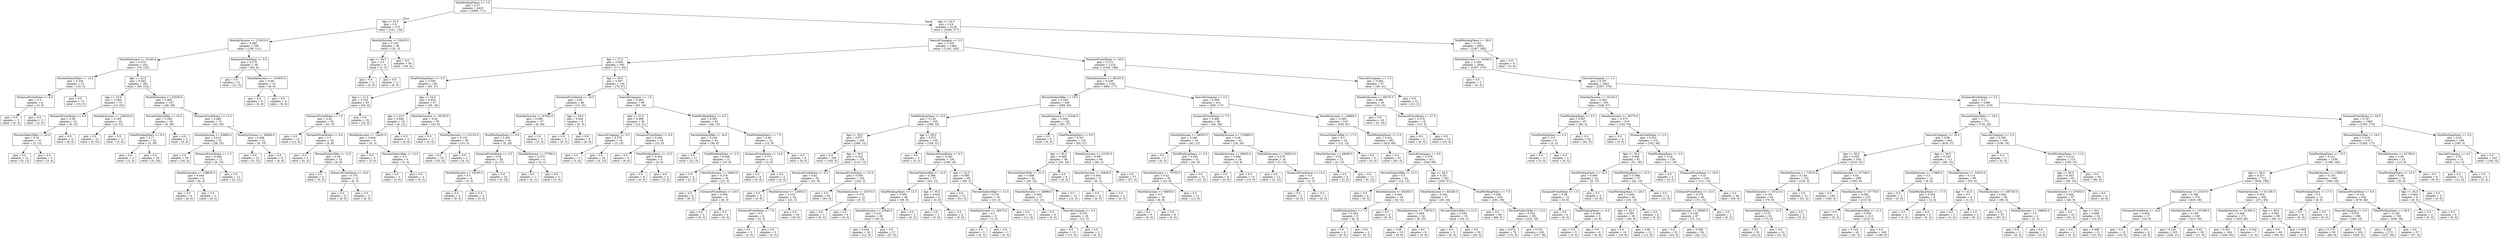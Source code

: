 digraph Tree {
node [shape=box] ;
0 [label="TotalWorkingYears <= 1.5\ngini = 0.27\nsamples = 4410\nvalue = [3699, 711]"] ;
1 [label="Age <= 33.5\ngini = 0.5\nsamples = 275\nvalue = [141, 134]"] ;
0 -> 1 [labeldistance=2.5, labelangle=45, headlabel="True"] ;
2 [label="MonthlyIncome <= 112610.0\ngini = 0.495\nsamples = 239\nvalue = [108, 131]"] ;
1 -> 2 ;
3 [label="MonthlyIncome <= 23140.0\ngini = 0.473\nsamples = 203\nvalue = [78, 125]"] ;
2 -> 3 ;
4 [label="PercentSalaryHike <= 12.5\ngini = 0.245\nsamples = 21\nvalue = [18, 3]"] ;
3 -> 4 ;
5 [label="DistanceFromHome <= 6.5\ngini = 0.5\nsamples = 6\nvalue = [3, 3]"] ;
4 -> 5 ;
6 [label="gini = 0.0\nsamples = 3\nvalue = [0, 3]"] ;
5 -> 6 ;
7 [label="gini = 0.0\nsamples = 3\nvalue = [3, 0]"] ;
5 -> 7 ;
8 [label="gini = 0.0\nsamples = 15\nvalue = [15, 0]"] ;
4 -> 8 ;
9 [label="Age <= 23.5\ngini = 0.442\nsamples = 182\nvalue = [60, 122]"] ;
3 -> 9 ;
10 [label="Age <= 18.5\ngini = 0.269\nsamples = 75\nvalue = [12, 63]"] ;
9 -> 10 ;
11 [label="DistanceFromHome <= 4.0\ngini = 0.49\nsamples = 21\nvalue = [9, 12]"] ;
10 -> 11 ;
12 [label="PercentSalaryHike <= 20.0\ngini = 0.32\nsamples = 15\nvalue = [3, 12]"] ;
11 -> 12 ;
13 [label="gini = 0.0\nsamples = 12\nvalue = [0, 12]"] ;
12 -> 13 ;
14 [label="gini = 0.0\nsamples = 3\nvalue = [3, 0]"] ;
12 -> 14 ;
15 [label="gini = 0.0\nsamples = 6\nvalue = [6, 0]"] ;
11 -> 15 ;
16 [label="MonthlyIncome <= 106255.0\ngini = 0.105\nsamples = 54\nvalue = [3, 51]"] ;
10 -> 16 ;
17 [label="gini = 0.0\nsamples = 51\nvalue = [0, 51]"] ;
16 -> 17 ;
18 [label="gini = 0.0\nsamples = 3\nvalue = [3, 0]"] ;
16 -> 18 ;
19 [label="MonthlyIncome <= 32530.0\ngini = 0.495\nsamples = 107\nvalue = [48, 59]"] ;
9 -> 19 ;
20 [label="PercentSalaryHike <= 23.5\ngini = 0.284\nsamples = 35\nvalue = [6, 29]"] ;
19 -> 20 ;
21 [label="TotalWorkingYears <= 0.5\ngini = 0.17\nsamples = 32\nvalue = [3, 29]"] ;
20 -> 21 ;
22 [label="gini = 0.0\nsamples = 3\nvalue = [3, 0]"] ;
21 -> 22 ;
23 [label="gini = 0.0\nsamples = 29\nvalue = [0, 29]"] ;
21 -> 23 ;
24 [label="gini = 0.0\nsamples = 3\nvalue = [3, 0]"] ;
20 -> 24 ;
25 [label="DistanceFromHome <= 11.5\ngini = 0.486\nsamples = 72\nvalue = [42, 30]"] ;
19 -> 25 ;
26 [label="MonthlyIncome <= 63965.0\ngini = 0.415\nsamples = 51\nvalue = [36, 15]"] ;
25 -> 26 ;
27 [label="gini = 0.0\nsamples = 30\nvalue = [30, 0]"] ;
26 -> 27 ;
28 [label="DistanceFromHome <= 1.5\ngini = 0.408\nsamples = 21\nvalue = [6, 15]"] ;
26 -> 28 ;
29 [label="MonthlyIncome <= 108025.0\ngini = 0.444\nsamples = 9\nvalue = [6, 3]"] ;
28 -> 29 ;
30 [label="gini = 0.0\nsamples = 6\nvalue = [6, 0]"] ;
29 -> 30 ;
31 [label="gini = 0.0\nsamples = 3\nvalue = [0, 3]"] ;
29 -> 31 ;
32 [label="gini = 0.0\nsamples = 12\nvalue = [0, 12]"] ;
28 -> 32 ;
33 [label="MonthlyIncome <= 64960.0\ngini = 0.408\nsamples = 21\nvalue = [6, 15]"] ;
25 -> 33 ;
34 [label="gini = 0.0\nsamples = 15\nvalue = [0, 15]"] ;
33 -> 34 ;
35 [label="gini = 0.0\nsamples = 6\nvalue = [6, 0]"] ;
33 -> 35 ;
36 [label="DistanceFromHome <= 5.0\ngini = 0.278\nsamples = 36\nvalue = [30, 6]"] ;
2 -> 36 ;
37 [label="gini = 0.0\nsamples = 21\nvalue = [21, 0]"] ;
36 -> 37 ;
38 [label="MonthlyIncome <= 161855.0\ngini = 0.48\nsamples = 15\nvalue = [9, 6]"] ;
36 -> 38 ;
39 [label="gini = 0.0\nsamples = 6\nvalue = [0, 6]"] ;
38 -> 39 ;
40 [label="gini = 0.0\nsamples = 9\nvalue = [9, 0]"] ;
38 -> 40 ;
41 [label="MonthlyIncome <= 25425.0\ngini = 0.153\nsamples = 36\nvalue = [33, 3]"] ;
1 -> 41 ;
42 [label="Age <= 34.5\ngini = 0.5\nsamples = 6\nvalue = [3, 3]"] ;
41 -> 42 ;
43 [label="gini = 0.0\nsamples = 3\nvalue = [3, 0]"] ;
42 -> 43 ;
44 [label="gini = 0.0\nsamples = 3\nvalue = [0, 3]"] ;
42 -> 44 ;
45 [label="gini = 0.0\nsamples = 30\nvalue = [30, 0]"] ;
41 -> 45 ;
46 [label="Age <= 33.5\ngini = 0.24\nsamples = 4135\nvalue = [3558, 577]"] ;
0 -> 46 [labeldistance=2.5, labelangle=-45, headlabel="False"] ;
47 [label="YearsAtCompany <= 2.5\ngini = 0.316\nsamples = 1483\nvalue = [1191, 292]"] ;
46 -> 47 ;
48 [label="Age <= 27.5\ngini = 0.458\nsamples = 265\nvalue = [171, 94]"] ;
47 -> 48 ;
49 [label="TotalWorkingYears <= 3.5\ngini = 0.349\nsamples = 120\nvalue = [93, 27]"] ;
48 -> 49 ;
50 [label="Age <= 21.5\ngini = 0.245\nsamples = 63\nvalue = [54, 9]"] ;
49 -> 50 ;
51 [label="DistanceFromHome <= 7.0\ngini = 0.42\nsamples = 30\nvalue = [21, 9]"] ;
50 -> 51 ;
52 [label="gini = 0.0\nsamples = 12\nvalue = [12, 0]"] ;
51 -> 52 ;
53 [label="DistanceFromHome <= 9.0\ngini = 0.5\nsamples = 18\nvalue = [9, 9]"] ;
51 -> 53 ;
54 [label="gini = 0.0\nsamples = 3\nvalue = [0, 3]"] ;
53 -> 54 ;
55 [label="PercentSalaryHike <= 12.5\ngini = 0.48\nsamples = 15\nvalue = [9, 6]"] ;
53 -> 55 ;
56 [label="gini = 0.0\nsamples = 3\nvalue = [0, 3]"] ;
55 -> 56 ;
57 [label="DistanceFromHome <= 19.0\ngini = 0.375\nsamples = 12\nvalue = [9, 3]"] ;
55 -> 57 ;
58 [label="gini = 0.0\nsamples = 9\nvalue = [9, 0]"] ;
57 -> 58 ;
59 [label="gini = 0.0\nsamples = 3\nvalue = [0, 3]"] ;
57 -> 59 ;
60 [label="gini = 0.0\nsamples = 33\nvalue = [33, 0]"] ;
50 -> 60 ;
61 [label="Age <= 24.5\ngini = 0.432\nsamples = 57\nvalue = [39, 18]"] ;
49 -> 61 ;
62 [label="Age <= 23.5\ngini = 0.444\nsamples = 18\nvalue = [6, 12]"] ;
61 -> 62 ;
63 [label="MonthlyIncome <= 24435.0\ngini = 0.444\nsamples = 9\nvalue = [6, 3]"] ;
62 -> 63 ;
64 [label="gini = 0.0\nsamples = 3\nvalue = [3, 0]"] ;
63 -> 64 ;
65 [label="PercentSalaryHike <= 12.0\ngini = 0.5\nsamples = 6\nvalue = [3, 3]"] ;
63 -> 65 ;
66 [label="gini = 0.0\nsamples = 3\nvalue = [3, 0]"] ;
65 -> 66 ;
67 [label="gini = 0.0\nsamples = 3\nvalue = [0, 3]"] ;
65 -> 67 ;
68 [label="gini = 0.0\nsamples = 9\nvalue = [0, 9]"] ;
62 -> 68 ;
69 [label="MonthlyIncome <= 26765.0\ngini = 0.26\nsamples = 39\nvalue = [33, 6]"] ;
61 -> 69 ;
70 [label="gini = 0.0\nsamples = 3\nvalue = [0, 3]"] ;
69 -> 70 ;
71 [label="MonthlyIncome <= 110125.0\ngini = 0.153\nsamples = 36\nvalue = [33, 3]"] ;
69 -> 71 ;
72 [label="gini = 0.0\nsamples = 33\nvalue = [33, 0]"] ;
71 -> 72 ;
73 [label="gini = 0.0\nsamples = 3\nvalue = [0, 3]"] ;
71 -> 73 ;
74 [label="Age <= 29.5\ngini = 0.497\nsamples = 145\nvalue = [78, 67]"] ;
48 -> 74 ;
75 [label="DistanceFromHome <= 19.5\ngini = 0.44\nsamples = 46\nvalue = [15, 31]"] ;
74 -> 75 ;
76 [label="MonthlyIncome <= 97020.0\ngini = 0.368\nsamples = 37\nvalue = [9, 28]"] ;
75 -> 76 ;
77 [label="TotalWorkingYears <= 9.0\ngini = 0.291\nsamples = 34\nvalue = [6, 28]"] ;
76 -> 77 ;
78 [label="DistanceFromHome <= 2.5\ngini = 0.18\nsamples = 30\nvalue = [3, 27]"] ;
77 -> 78 ;
79 [label="MonthlyIncome <= 19165.0\ngini = 0.5\nsamples = 6\nvalue = [3, 3]"] ;
78 -> 79 ;
80 [label="gini = 0.0\nsamples = 3\nvalue = [0, 3]"] ;
79 -> 80 ;
81 [label="gini = 0.0\nsamples = 3\nvalue = [3, 0]"] ;
79 -> 81 ;
82 [label="gini = 0.0\nsamples = 24\nvalue = [0, 24]"] ;
78 -> 82 ;
83 [label="MonthlyIncome <= 27780.0\ngini = 0.375\nsamples = 4\nvalue = [3, 1]"] ;
77 -> 83 ;
84 [label="gini = 0.0\nsamples = 1\nvalue = [0, 1]"] ;
83 -> 84 ;
85 [label="gini = 0.0\nsamples = 3\nvalue = [3, 0]"] ;
83 -> 85 ;
86 [label="gini = 0.0\nsamples = 3\nvalue = [3, 0]"] ;
76 -> 86 ;
87 [label="Age <= 28.5\ngini = 0.444\nsamples = 9\nvalue = [6, 3]"] ;
75 -> 87 ;
88 [label="gini = 0.0\nsamples = 3\nvalue = [0, 3]"] ;
87 -> 88 ;
89 [label="gini = 0.0\nsamples = 6\nvalue = [6, 0]"] ;
87 -> 89 ;
90 [label="YearsAtCompany <= 1.5\ngini = 0.463\nsamples = 99\nvalue = [63, 36]"] ;
74 -> 90 ;
91 [label="Age <= 31.5\ngini = 0.486\nsamples = 36\nvalue = [15, 21]"] ;
90 -> 91 ;
92 [label="YearsAtCompany <= 0.5\ngini = 0.278\nsamples = 18\nvalue = [3, 15]"] ;
91 -> 92 ;
93 [label="gini = 0.0\nsamples = 3\nvalue = [3, 0]"] ;
92 -> 93 ;
94 [label="gini = 0.0\nsamples = 15\nvalue = [0, 15]"] ;
92 -> 94 ;
95 [label="DistanceFromHome <= 9.5\ngini = 0.444\nsamples = 18\nvalue = [12, 6]"] ;
91 -> 95 ;
96 [label="gini = 0.0\nsamples = 9\nvalue = [9, 0]"] ;
95 -> 96 ;
97 [label="TotalWorkingYears <= 12.5\ngini = 0.444\nsamples = 9\nvalue = [3, 6]"] ;
95 -> 97 ;
98 [label="gini = 0.0\nsamples = 6\nvalue = [0, 6]"] ;
97 -> 98 ;
99 [label="gini = 0.0\nsamples = 3\nvalue = [3, 0]"] ;
97 -> 99 ;
100 [label="TotalWorkingYears <= 4.5\ngini = 0.363\nsamples = 63\nvalue = [48, 15]"] ;
90 -> 100 ;
101 [label="PercentSalaryHike <= 16.5\ngini = 0.245\nsamples = 42\nvalue = [36, 6]"] ;
100 -> 101 ;
102 [label="gini = 0.0\nsamples = 21\nvalue = [21, 0]"] ;
101 -> 102 ;
103 [label="TotalWorkingYears <= 2.5\ngini = 0.408\nsamples = 21\nvalue = [15, 6]"] ;
101 -> 103 ;
104 [label="gini = 0.0\nsamples = 3\nvalue = [0, 3]"] ;
103 -> 104 ;
105 [label="MonthlyIncome <= 34665.0\ngini = 0.278\nsamples = 18\nvalue = [15, 3]"] ;
103 -> 105 ;
106 [label="gini = 0.0\nsamples = 9\nvalue = [9, 0]"] ;
105 -> 106 ;
107 [label="DistanceFromHome <= 20.0\ngini = 0.444\nsamples = 9\nvalue = [6, 3]"] ;
105 -> 107 ;
108 [label="gini = 0.0\nsamples = 3\nvalue = [0, 3]"] ;
107 -> 108 ;
109 [label="gini = 0.0\nsamples = 6\nvalue = [6, 0]"] ;
107 -> 109 ;
110 [label="TotalWorkingYears <= 7.5\ngini = 0.49\nsamples = 21\nvalue = [12, 9]"] ;
100 -> 110 ;
111 [label="DistanceFromHome <= 14.0\ngini = 0.375\nsamples = 12\nvalue = [3, 9]"] ;
110 -> 111 ;
112 [label="gini = 0.0\nsamples = 9\nvalue = [0, 9]"] ;
111 -> 112 ;
113 [label="gini = 0.0\nsamples = 3\nvalue = [3, 0]"] ;
111 -> 113 ;
114 [label="gini = 0.0\nsamples = 9\nvalue = [9, 0]"] ;
110 -> 114 ;
115 [label="DistanceFromHome <= 26.5\ngini = 0.272\nsamples = 1218\nvalue = [1020, 198]"] ;
47 -> 115 ;
116 [label="MonthlyIncome <= 48155.0\ngini = 0.258\nsamples = 1161\nvalue = [984, 177]"] ;
115 -> 116 ;
117 [label="PercentSalaryHike <= 18.5\ngini = 0.195\nsamples = 549\nvalue = [489, 60]"] ;
116 -> 117 ;
118 [label="TotalWorkingYears <= 9.5\ngini = 0.142\nsamples = 429\nvalue = [396, 33]"] ;
117 -> 118 ;
119 [label="Age <= 29.5\ngini = 0.077\nsamples = 300\nvalue = [288, 12]"] ;
118 -> 119 ;
120 [label="gini = 0.0\nsamples = 165\nvalue = [165, 0]"] ;
119 -> 120 ;
121 [label="Age <= 30.5\ngini = 0.162\nsamples = 135\nvalue = [123, 12]"] ;
119 -> 121 ;
122 [label="DistanceFromHome <= 3.5\ngini = 0.42\nsamples = 30\nvalue = [21, 9]"] ;
121 -> 122 ;
123 [label="gini = 0.0\nsamples = 6\nvalue = [0, 6]"] ;
122 -> 123 ;
124 [label="MonthlyIncome <= 22935.0\ngini = 0.219\nsamples = 24\nvalue = [21, 3]"] ;
122 -> 124 ;
125 [label="DistanceFromHome <= 7.0\ngini = 0.5\nsamples = 6\nvalue = [3, 3]"] ;
124 -> 125 ;
126 [label="gini = 0.0\nsamples = 3\nvalue = [3, 0]"] ;
125 -> 126 ;
127 [label="gini = 0.0\nsamples = 3\nvalue = [0, 3]"] ;
125 -> 127 ;
128 [label="gini = 0.0\nsamples = 18\nvalue = [18, 0]"] ;
124 -> 128 ;
129 [label="DistanceFromHome <= 22.0\ngini = 0.056\nsamples = 105\nvalue = [102, 3]"] ;
121 -> 129 ;
130 [label="gini = 0.0\nsamples = 93\nvalue = [93, 0]"] ;
129 -> 130 ;
131 [label="MonthlyIncome <= 31675.0\ngini = 0.375\nsamples = 12\nvalue = [9, 3]"] ;
129 -> 131 ;
132 [label="gini = 0.0\nsamples = 3\nvalue = [0, 3]"] ;
131 -> 132 ;
133 [label="gini = 0.0\nsamples = 9\nvalue = [9, 0]"] ;
131 -> 133 ;
134 [label="Age <= 28.5\ngini = 0.273\nsamples = 129\nvalue = [108, 21]"] ;
118 -> 134 ;
135 [label="gini = 0.0\nsamples = 3\nvalue = [0, 3]"] ;
134 -> 135 ;
136 [label="DistanceFromHome <= 6.5\ngini = 0.245\nsamples = 126\nvalue = [108, 18]"] ;
134 -> 136 ;
137 [label="PercentSalaryHike <= 14.5\ngini = 0.388\nsamples = 57\nvalue = [42, 15]"] ;
136 -> 137 ;
138 [label="TotalWorkingYears <= 13.5\ngini = 0.305\nsamples = 48\nvalue = [39, 9]"] ;
137 -> 138 ;
139 [label="MonthlyIncome <= 25840.0\ngini = 0.231\nsamples = 45\nvalue = [39, 6]"] ;
138 -> 139 ;
140 [label="gini = 0.444\nsamples = 18\nvalue = [12, 6]"] ;
139 -> 140 ;
141 [label="gini = 0.0\nsamples = 27\nvalue = [27, 0]"] ;
139 -> 141 ;
142 [label="gini = 0.0\nsamples = 3\nvalue = [0, 3]"] ;
138 -> 142 ;
143 [label="Age <= 30.5\ngini = 0.444\nsamples = 9\nvalue = [3, 6]"] ;
137 -> 143 ;
144 [label="gini = 0.0\nsamples = 3\nvalue = [3, 0]"] ;
143 -> 144 ;
145 [label="gini = 0.0\nsamples = 6\nvalue = [0, 6]"] ;
143 -> 145 ;
146 [label="Age <= 32.5\ngini = 0.083\nsamples = 69\nvalue = [66, 3]"] ;
136 -> 146 ;
147 [label="gini = 0.0\nsamples = 51\nvalue = [51, 0]"] ;
146 -> 147 ;
148 [label="PercentSalaryHike <= 11.5\ngini = 0.278\nsamples = 18\nvalue = [15, 3]"] ;
146 -> 148 ;
149 [label="MonthlyIncome <= 26575.0\ngini = 0.5\nsamples = 6\nvalue = [3, 3]"] ;
148 -> 149 ;
150 [label="gini = 0.0\nsamples = 3\nvalue = [0, 3]"] ;
149 -> 150 ;
151 [label="gini = 0.0\nsamples = 3\nvalue = [3, 0]"] ;
149 -> 151 ;
152 [label="gini = 0.0\nsamples = 12\nvalue = [12, 0]"] ;
148 -> 152 ;
153 [label="MonthlyIncome <= 20340.0\ngini = 0.349\nsamples = 120\nvalue = [93, 27]"] ;
117 -> 153 ;
154 [label="gini = 0.0\nsamples = 6\nvalue = [0, 6]"] ;
153 -> 154 ;
155 [label="TotalWorkingYears <= 6.5\ngini = 0.301\nsamples = 114\nvalue = [93, 21]"] ;
153 -> 155 ;
156 [label="Age <= 30.0\ngini = 0.469\nsamples = 48\nvalue = [30, 18]"] ;
155 -> 156 ;
157 [label="PercentSalaryHike <= 21.5\ngini = 0.408\nsamples = 42\nvalue = [30, 12]"] ;
156 -> 157 ;
158 [label="MonthlyIncome <= 26990.0\ngini = 0.494\nsamples = 27\nvalue = [15, 12]"] ;
157 -> 158 ;
159 [label="gini = 0.0\nsamples = 9\nvalue = [0, 9]"] ;
158 -> 159 ;
160 [label="YearsAtCompany <= 5.5\ngini = 0.278\nsamples = 18\nvalue = [15, 3]"] ;
158 -> 160 ;
161 [label="gini = 0.0\nsamples = 15\nvalue = [15, 0]"] ;
160 -> 161 ;
162 [label="gini = 0.0\nsamples = 3\nvalue = [0, 3]"] ;
160 -> 162 ;
163 [label="gini = 0.0\nsamples = 15\nvalue = [15, 0]"] ;
157 -> 163 ;
164 [label="gini = 0.0\nsamples = 6\nvalue = [0, 6]"] ;
156 -> 164 ;
165 [label="MonthlyIncome <= 21535.0\ngini = 0.087\nsamples = 66\nvalue = [63, 3]"] ;
155 -> 165 ;
166 [label="MonthlyIncome <= 20930.0\ngini = 0.444\nsamples = 9\nvalue = [6, 3]"] ;
165 -> 166 ;
167 [label="gini = 0.0\nsamples = 6\nvalue = [6, 0]"] ;
166 -> 167 ;
168 [label="gini = 0.0\nsamples = 3\nvalue = [0, 3]"] ;
166 -> 168 ;
169 [label="gini = 0.0\nsamples = 57\nvalue = [57, 0]"] ;
165 -> 169 ;
170 [label="YearsAtCompany <= 3.5\ngini = 0.309\nsamples = 612\nvalue = [495, 117]"] ;
116 -> 170 ;
171 [label="DistanceFromHome <= 7.5\ngini = 0.469\nsamples = 96\nvalue = [60, 36]"] ;
170 -> 171 ;
172 [label="MonthlyIncome <= 48355.0\ngini = 0.346\nsamples = 54\nvalue = [42, 12]"] ;
171 -> 172 ;
173 [label="gini = 0.0\nsamples = 3\nvalue = [0, 3]"] ;
172 -> 173 ;
174 [label="TotalWorkingYears <= 5.5\ngini = 0.291\nsamples = 51\nvalue = [42, 9]"] ;
172 -> 174 ;
175 [label="MonthlyIncome <= 73705.0\ngini = 0.42\nsamples = 30\nvalue = [21, 9]"] ;
174 -> 175 ;
176 [label="MonthlyIncome <= 56850.0\ngini = 0.5\nsamples = 18\nvalue = [9, 9]"] ;
175 -> 176 ;
177 [label="gini = 0.0\nsamples = 9\nvalue = [9, 0]"] ;
176 -> 177 ;
178 [label="gini = 0.0\nsamples = 9\nvalue = [0, 9]"] ;
176 -> 178 ;
179 [label="gini = 0.0\nsamples = 12\nvalue = [12, 0]"] ;
175 -> 179 ;
180 [label="gini = 0.0\nsamples = 21\nvalue = [21, 0]"] ;
174 -> 180 ;
181 [label="MonthlyIncome <= 115880.0\ngini = 0.49\nsamples = 42\nvalue = [18, 24]"] ;
171 -> 181 ;
182 [label="MonthlyIncome <= 86825.0\ngini = 0.469\nsamples = 24\nvalue = [15, 9]"] ;
181 -> 182 ;
183 [label="gini = 0.0\nsamples = 9\nvalue = [0, 9]"] ;
182 -> 183 ;
184 [label="gini = 0.0\nsamples = 15\nvalue = [15, 0]"] ;
182 -> 184 ;
185 [label="MonthlyIncome <= 192815.0\ngini = 0.278\nsamples = 18\nvalue = [3, 15]"] ;
181 -> 185 ;
186 [label="gini = 0.0\nsamples = 12\nvalue = [0, 12]"] ;
185 -> 186 ;
187 [label="DistanceFromHome <= 13.0\ngini = 0.5\nsamples = 6\nvalue = [3, 3]"] ;
185 -> 187 ;
188 [label="gini = 0.0\nsamples = 3\nvalue = [3, 0]"] ;
187 -> 188 ;
189 [label="gini = 0.0\nsamples = 3\nvalue = [0, 3]"] ;
187 -> 189 ;
190 [label="MonthlyIncome <= 49880.0\ngini = 0.265\nsamples = 516\nvalue = [435, 81]"] ;
170 -> 190 ;
191 [label="PercentSalaryHike <= 17.0\ngini = 0.5\nsamples = 24\nvalue = [12, 12]"] ;
190 -> 191 ;
192 [label="MonthlyIncome <= 49065.0\ngini = 0.32\nsamples = 15\nvalue = [3, 12]"] ;
191 -> 192 ;
193 [label="gini = 0.0\nsamples = 3\nvalue = [3, 0]"] ;
192 -> 193 ;
194 [label="gini = 0.0\nsamples = 12\nvalue = [0, 12]"] ;
192 -> 194 ;
195 [label="gini = 0.0\nsamples = 9\nvalue = [9, 0]"] ;
191 -> 195 ;
196 [label="TotalWorkingYears <= 5.5\ngini = 0.241\nsamples = 492\nvalue = [423, 69]"] ;
190 -> 196 ;
197 [label="gini = 0.0\nsamples = 81\nvalue = [81, 0]"] ;
196 -> 197 ;
198 [label="YearsAtCompany <= 4.5\ngini = 0.279\nsamples = 411\nvalue = [342, 69]"] ;
196 -> 198 ;
199 [label="PercentSalaryHike <= 12.5\ngini = 0.5\nsamples = 24\nvalue = [12, 12]"] ;
198 -> 199 ;
200 [label="gini = 0.0\nsamples = 6\nvalue = [6, 0]"] ;
199 -> 200 ;
201 [label="MonthlyIncome <= 93300.0\ngini = 0.444\nsamples = 18\nvalue = [6, 12]"] ;
199 -> 201 ;
202 [label="TotalWorkingYears <= 7.5\ngini = 0.444\nsamples = 9\nvalue = [6, 3]"] ;
201 -> 202 ;
203 [label="gini = 0.0\nsamples = 6\nvalue = [6, 0]"] ;
202 -> 203 ;
204 [label="gini = 0.0\nsamples = 3\nvalue = [0, 3]"] ;
202 -> 204 ;
205 [label="gini = 0.0\nsamples = 9\nvalue = [0, 9]"] ;
201 -> 205 ;
206 [label="Age <= 26.5\ngini = 0.251\nsamples = 387\nvalue = [330, 57]"] ;
198 -> 206 ;
207 [label="MonthlyIncome <= 83240.0\ngini = 0.432\nsamples = 57\nvalue = [39, 18]"] ;
206 -> 207 ;
208 [label="MonthlyIncome <= 74970.0\ngini = 0.469\nsamples = 24\nvalue = [9, 15]"] ;
207 -> 208 ;
209 [label="gini = 0.48\nsamples = 15\nvalue = [9, 6]"] ;
208 -> 209 ;
210 [label="gini = 0.0\nsamples = 9\nvalue = [0, 9]"] ;
208 -> 210 ;
211 [label="PercentSalaryHike <= 12.5\ngini = 0.165\nsamples = 33\nvalue = [30, 3]"] ;
207 -> 211 ;
212 [label="gini = 0.0\nsamples = 3\nvalue = [0, 3]"] ;
211 -> 212 ;
213 [label="gini = 0.0\nsamples = 30\nvalue = [30, 0]"] ;
211 -> 213 ;
214 [label="TotalWorkingYears <= 7.5\ngini = 0.208\nsamples = 330\nvalue = [291, 39]"] ;
206 -> 214 ;
215 [label="gini = 0.0\nsamples = 69\nvalue = [69, 0]"] ;
214 -> 215 ;
216 [label="PercentSalaryHike <= 12.5\ngini = 0.254\nsamples = 261\nvalue = [222, 39]"] ;
214 -> 216 ;
217 [label="gini = 0.074\nsamples = 78\nvalue = [75, 3]"] ;
216 -> 217 ;
218 [label="gini = 0.316\nsamples = 183\nvalue = [147, 36]"] ;
216 -> 218 ;
219 [label="YearsAtCompany <= 7.5\ngini = 0.465\nsamples = 57\nvalue = [36, 21]"] ;
115 -> 219 ;
220 [label="MonthlyIncome <= 46375.0\ngini = 0.486\nsamples = 36\nvalue = [15, 21]"] ;
219 -> 220 ;
221 [label="gini = 0.0\nsamples = 18\nvalue = [0, 18]"] ;
220 -> 221 ;
222 [label="DistanceFromHome <= 27.5\ngini = 0.278\nsamples = 18\nvalue = [15, 3]"] ;
220 -> 222 ;
223 [label="gini = 0.0\nsamples = 3\nvalue = [0, 3]"] ;
222 -> 223 ;
224 [label="gini = 0.0\nsamples = 15\nvalue = [15, 0]"] ;
222 -> 224 ;
225 [label="gini = 0.0\nsamples = 21\nvalue = [21, 0]"] ;
219 -> 225 ;
226 [label="TotalWorkingYears <= 39.0\ngini = 0.192\nsamples = 2652\nvalue = [2367, 285]"] ;
46 -> 226 ;
227 [label="MonthlyIncome <= 10300.0\ngini = 0.189\nsamples = 2646\nvalue = [2367, 279]"] ;
226 -> 227 ;
228 [label="gini = 0.0\nsamples = 3\nvalue = [0, 3]"] ;
227 -> 228 ;
229 [label="YearsAtCompany <= 1.5\ngini = 0.187\nsamples = 2643\nvalue = [2367, 276]"] ;
227 -> 229 ;
230 [label="MonthlyIncome <= 34145.0\ngini = 0.305\nsamples = 303\nvalue = [246, 57]"] ;
229 -> 230 ;
231 [label="TotalWorkingYears <= 3.5\ngini = 0.067\nsamples = 87\nvalue = [84, 3]"] ;
230 -> 231 ;
232 [label="TotalWorkingYears <= 2.5\ngini = 0.5\nsamples = 6\nvalue = [3, 3]"] ;
231 -> 232 ;
233 [label="gini = 0.0\nsamples = 3\nvalue = [3, 0]"] ;
232 -> 233 ;
234 [label="gini = 0.0\nsamples = 3\nvalue = [0, 3]"] ;
232 -> 234 ;
235 [label="gini = 0.0\nsamples = 81\nvalue = [81, 0]"] ;
231 -> 235 ;
236 [label="MonthlyIncome <= 36770.0\ngini = 0.375\nsamples = 216\nvalue = [162, 54]"] ;
230 -> 236 ;
237 [label="gini = 0.0\nsamples = 6\nvalue = [0, 6]"] ;
236 -> 237 ;
238 [label="DistanceFromHome <= 2.5\ngini = 0.353\nsamples = 210\nvalue = [162, 48]"] ;
236 -> 238 ;
239 [label="Age <= 39.5\ngini = 0.466\nsamples = 81\nvalue = [51, 30]"] ;
238 -> 239 ;
240 [label="TotalWorkingYears <= 10.5\ngini = 0.469\nsamples = 24\nvalue = [9, 15]"] ;
239 -> 240 ;
241 [label="DistanceFromHome <= 1.5\ngini = 0.48\nsamples = 15\nvalue = [9, 6]"] ;
240 -> 241 ;
242 [label="gini = 0.0\nsamples = 6\nvalue = [6, 0]"] ;
241 -> 242 ;
243 [label="TotalWorkingYears <= 6.0\ngini = 0.444\nsamples = 9\nvalue = [3, 6]"] ;
241 -> 243 ;
244 [label="gini = 0.0\nsamples = 3\nvalue = [3, 0]"] ;
243 -> 244 ;
245 [label="gini = 0.0\nsamples = 6\nvalue = [0, 6]"] ;
243 -> 245 ;
246 [label="gini = 0.0\nsamples = 9\nvalue = [0, 9]"] ;
240 -> 246 ;
247 [label="TotalWorkingYears <= 23.5\ngini = 0.388\nsamples = 57\nvalue = [42, 15]"] ;
239 -> 247 ;
248 [label="TotalWorkingYears <= 20.5\ngini = 0.444\nsamples = 45\nvalue = [30, 15]"] ;
247 -> 248 ;
249 [label="Age <= 42.5\ngini = 0.355\nsamples = 39\nvalue = [30, 9]"] ;
248 -> 249 ;
250 [label="gini = 0.0\nsamples = 18\nvalue = [18, 0]"] ;
249 -> 250 ;
251 [label="gini = 0.49\nsamples = 21\nvalue = [12, 9]"] ;
249 -> 251 ;
252 [label="gini = 0.0\nsamples = 6\nvalue = [0, 6]"] ;
248 -> 252 ;
253 [label="gini = 0.0\nsamples = 12\nvalue = [12, 0]"] ;
247 -> 253 ;
254 [label="TotalWorkingYears <= 3.0\ngini = 0.24\nsamples = 129\nvalue = [111, 18]"] ;
238 -> 254 ;
255 [label="gini = 0.0\nsamples = 3\nvalue = [0, 3]"] ;
254 -> 255 ;
256 [label="DistanceFromHome <= 16.0\ngini = 0.21\nsamples = 126\nvalue = [111, 15]"] ;
254 -> 256 ;
257 [label="DistanceFromHome <= 14.5\ngini = 0.278\nsamples = 90\nvalue = [75, 15]"] ;
256 -> 257 ;
258 [label="MonthlyIncome <= 55665.0\ngini = 0.238\nsamples = 87\nvalue = [75, 12]"] ;
257 -> 258 ;
259 [label="gini = 0.0\nsamples = 33\nvalue = [33, 0]"] ;
258 -> 259 ;
260 [label="gini = 0.346\nsamples = 54\nvalue = [42, 12]"] ;
258 -> 260 ;
261 [label="gini = 0.0\nsamples = 3\nvalue = [0, 3]"] ;
257 -> 261 ;
262 [label="gini = 0.0\nsamples = 36\nvalue = [36, 0]"] ;
256 -> 262 ;
263 [label="DistanceFromHome <= 3.5\ngini = 0.17\nsamples = 2340\nvalue = [2121, 219]"] ;
229 -> 263 ;
264 [label="PercentSalaryHike <= 18.5\ngini = 0.11\nsamples = 771\nvalue = [726, 45]"] ;
263 -> 264 ;
265 [label="YearsAtCompany <= 16.5\ngini = 0.08\nsamples = 645\nvalue = [618, 27]"] ;
264 -> 265 ;
266 [label="Age <= 36.5\ngini = 0.055\nsamples = 534\nvalue = [519, 15]"] ;
265 -> 266 ;
267 [label="MonthlyIncome <= 73570.0\ngini = 0.124\nsamples = 135\nvalue = [126, 9]"] ;
266 -> 267 ;
268 [label="MonthlyIncome <= 67210.0\ngini = 0.191\nsamples = 84\nvalue = [75, 9]"] ;
267 -> 268 ;
269 [label="PercentSalaryHike <= 12.5\ngini = 0.137\nsamples = 81\nvalue = [75, 6]"] ;
268 -> 269 ;
270 [label="gini = 0.32\nsamples = 30\nvalue = [24, 6]"] ;
269 -> 270 ;
271 [label="gini = 0.0\nsamples = 51\nvalue = [51, 0]"] ;
269 -> 271 ;
272 [label="gini = 0.0\nsamples = 3\nvalue = [0, 3]"] ;
268 -> 272 ;
273 [label="gini = 0.0\nsamples = 51\nvalue = [51, 0]"] ;
267 -> 273 ;
274 [label="MonthlyIncome <= 47700.0\ngini = 0.03\nsamples = 399\nvalue = [393, 6]"] ;
266 -> 274 ;
275 [label="gini = 0.0\nsamples = 183\nvalue = [183, 0]"] ;
274 -> 275 ;
276 [label="MonthlyIncome <= 47770.0\ngini = 0.054\nsamples = 216\nvalue = [210, 6]"] ;
274 -> 276 ;
277 [label="gini = 0.0\nsamples = 3\nvalue = [0, 3]"] ;
276 -> 277 ;
278 [label="PercentSalaryHike <= 11.5\ngini = 0.028\nsamples = 213\nvalue = [210, 3]"] ;
276 -> 278 ;
279 [label="gini = 0.124\nsamples = 45\nvalue = [42, 3]"] ;
278 -> 279 ;
280 [label="gini = 0.0\nsamples = 168\nvalue = [168, 0]"] ;
278 -> 280 ;
281 [label="Age <= 39.5\ngini = 0.193\nsamples = 111\nvalue = [99, 12]"] ;
265 -> 281 ;
282 [label="MonthlyIncome <= 37985.0\ngini = 0.5\nsamples = 12\nvalue = [6, 6]"] ;
281 -> 282 ;
283 [label="gini = 0.0\nsamples = 3\nvalue = [3, 0]"] ;
282 -> 283 ;
284 [label="TotalWorkingYears <= 17.5\ngini = 0.444\nsamples = 9\nvalue = [3, 6]"] ;
282 -> 284 ;
285 [label="gini = 0.0\nsamples = 3\nvalue = [3, 0]"] ;
284 -> 285 ;
286 [label="gini = 0.0\nsamples = 6\nvalue = [0, 6]"] ;
284 -> 286 ;
287 [label="MonthlyIncome <= 22910.0\ngini = 0.114\nsamples = 99\nvalue = [93, 6]"] ;
281 -> 287 ;
288 [label="Age <= 41.0\ngini = 0.5\nsamples = 6\nvalue = [3, 3]"] ;
287 -> 288 ;
289 [label="gini = 0.0\nsamples = 3\nvalue = [3, 0]"] ;
288 -> 289 ;
290 [label="gini = 0.0\nsamples = 3\nvalue = [0, 3]"] ;
288 -> 290 ;
291 [label="MonthlyIncome <= 195720.0\ngini = 0.062\nsamples = 93\nvalue = [90, 3]"] ;
287 -> 291 ;
292 [label="gini = 0.0\nsamples = 87\nvalue = [87, 0]"] ;
291 -> 292 ;
293 [label="MonthlyIncome <= 196835.0\ngini = 0.5\nsamples = 6\nvalue = [3, 3]"] ;
291 -> 293 ;
294 [label="gini = 0.0\nsamples = 3\nvalue = [0, 3]"] ;
293 -> 294 ;
295 [label="gini = 0.0\nsamples = 3\nvalue = [3, 0]"] ;
293 -> 295 ;
296 [label="YearsAtCompany <= 2.5\ngini = 0.245\nsamples = 126\nvalue = [108, 18]"] ;
264 -> 296 ;
297 [label="gini = 0.0\nsamples = 3\nvalue = [0, 3]"] ;
296 -> 297 ;
298 [label="TotalWorkingYears <= 11.5\ngini = 0.214\nsamples = 123\nvalue = [108, 15]"] ;
296 -> 298 ;
299 [label="Age <= 50.5\ngini = 0.363\nsamples = 63\nvalue = [48, 15]"] ;
298 -> 299 ;
300 [label="MonthlyIncome <= 47930.0\ngini = 0.266\nsamples = 57\nvalue = [48, 9]"] ;
299 -> 300 ;
301 [label="gini = 0.0\nsamples = 33\nvalue = [33, 0]"] ;
300 -> 301 ;
302 [label="Age <= 34.5\ngini = 0.469\nsamples = 24\nvalue = [15, 9]"] ;
300 -> 302 ;
303 [label="gini = 0.0\nsamples = 3\nvalue = [0, 3]"] ;
302 -> 303 ;
304 [label="gini = 0.408\nsamples = 21\nvalue = [15, 6]"] ;
302 -> 304 ;
305 [label="gini = 0.0\nsamples = 6\nvalue = [0, 6]"] ;
299 -> 305 ;
306 [label="gini = 0.0\nsamples = 60\nvalue = [60, 0]"] ;
298 -> 306 ;
307 [label="DistanceFromHome <= 24.5\ngini = 0.197\nsamples = 1569\nvalue = [1395, 174]"] ;
263 -> 307 ;
308 [label="PercentSalaryHike <= 24.5\ngini = 0.218\nsamples = 1371\nvalue = [1200, 171]"] ;
307 -> 308 ;
309 [label="TotalWorkingYears <= 13.5\ngini = 0.211\nsamples = 1350\nvalue = [1188, 162]"] ;
308 -> 309 ;
310 [label="Age <= 38.5\ngini = 0.257\nsamples = 712\nvalue = [604, 108]"] ;
309 -> 310 ;
311 [label="MonthlyIncome <= 21010.0\ngini = 0.188\nsamples = 372\nvalue = [333, 39]"] ;
310 -> 311 ;
312 [label="DistanceFromHome <= 14.0\ngini = 0.444\nsamples = 27\nvalue = [18, 9]"] ;
311 -> 312 ;
313 [label="gini = 0.0\nsamples = 18\nvalue = [18, 0]"] ;
312 -> 313 ;
314 [label="gini = 0.0\nsamples = 9\nvalue = [0, 9]"] ;
312 -> 314 ;
315 [label="MonthlyIncome <= 137390.0\ngini = 0.159\nsamples = 345\nvalue = [315, 30]"] ;
311 -> 315 ;
316 [label="gini = 0.124\nsamples = 315\nvalue = [294, 21]"] ;
315 -> 316 ;
317 [label="gini = 0.42\nsamples = 30\nvalue = [21, 9]"] ;
315 -> 317 ;
318 [label="MonthlyIncome <= 91195.0\ngini = 0.324\nsamples = 340\nvalue = [271, 69]"] ;
310 -> 318 ;
319 [label="MonthlyIncome <= 81300.0\ngini = 0.368\nsamples = 271\nvalue = [205, 66]"] ;
318 -> 319 ;
320 [label="gini = 0.351\nsamples = 264\nvalue = [204, 60]"] ;
319 -> 320 ;
321 [label="gini = 0.245\nsamples = 7\nvalue = [1, 6]"] ;
319 -> 321 ;
322 [label="Age <= 49.5\ngini = 0.083\nsamples = 69\nvalue = [66, 3]"] ;
318 -> 322 ;
323 [label="gini = 0.0\nsamples = 60\nvalue = [60, 0]"] ;
322 -> 323 ;
324 [label="gini = 0.444\nsamples = 9\nvalue = [6, 3]"] ;
322 -> 324 ;
325 [label="MonthlyIncome <= 15850.0\ngini = 0.155\nsamples = 638\nvalue = [584, 54]"] ;
309 -> 325 ;
326 [label="TotalWorkingYears <= 17.5\ngini = 0.5\nsamples = 12\nvalue = [6, 6]"] ;
325 -> 326 ;
327 [label="gini = 0.0\nsamples = 6\nvalue = [6, 0]"] ;
326 -> 327 ;
328 [label="gini = 0.0\nsamples = 6\nvalue = [0, 6]"] ;
326 -> 328 ;
329 [label="DistanceFromHome <= 9.5\ngini = 0.142\nsamples = 626\nvalue = [578, 48]"] ;
325 -> 329 ;
330 [label="YearsAtCompany <= 5.5\ngini = 0.078\nsamples = 296\nvalue = [284, 12]"] ;
329 -> 330 ;
331 [label="gini = 0.175\nsamples = 93\nvalue = [84, 9]"] ;
330 -> 331 ;
332 [label="gini = 0.029\nsamples = 203\nvalue = [200, 3]"] ;
330 -> 332 ;
333 [label="TotalWorkingYears <= 28.5\ngini = 0.194\nsamples = 330\nvalue = [294, 36]"] ;
329 -> 333 ;
334 [label="gini = 0.229\nsamples = 273\nvalue = [237, 36]"] ;
333 -> 334 ;
335 [label="gini = 0.0\nsamples = 57\nvalue = [57, 0]"] ;
333 -> 335 ;
336 [label="MonthlyIncome <= 61760.0\ngini = 0.49\nsamples = 21\nvalue = [12, 9]"] ;
308 -> 336 ;
337 [label="TotalWorkingYears <= 12.0\ngini = 0.48\nsamples = 15\nvalue = [6, 9]"] ;
336 -> 337 ;
338 [label="Age <= 34.5\ngini = 0.444\nsamples = 9\nvalue = [6, 3]"] ;
337 -> 338 ;
339 [label="gini = 0.0\nsamples = 3\nvalue = [0, 3]"] ;
338 -> 339 ;
340 [label="gini = 0.0\nsamples = 6\nvalue = [6, 0]"] ;
338 -> 340 ;
341 [label="gini = 0.0\nsamples = 6\nvalue = [0, 6]"] ;
337 -> 341 ;
342 [label="gini = 0.0\nsamples = 6\nvalue = [6, 0]"] ;
336 -> 342 ;
343 [label="TotalWorkingYears <= 5.5\ngini = 0.03\nsamples = 198\nvalue = [195, 3]"] ;
307 -> 343 ;
344 [label="YearsAtCompany <= 4.5\ngini = 0.32\nsamples = 15\nvalue = [12, 3]"] ;
343 -> 344 ;
345 [label="gini = 0.0\nsamples = 12\nvalue = [12, 0]"] ;
344 -> 345 ;
346 [label="gini = 0.0\nsamples = 3\nvalue = [0, 3]"] ;
344 -> 346 ;
347 [label="gini = 0.0\nsamples = 183\nvalue = [183, 0]"] ;
343 -> 347 ;
348 [label="gini = 0.0\nsamples = 6\nvalue = [0, 6]"] ;
226 -> 348 ;
}
